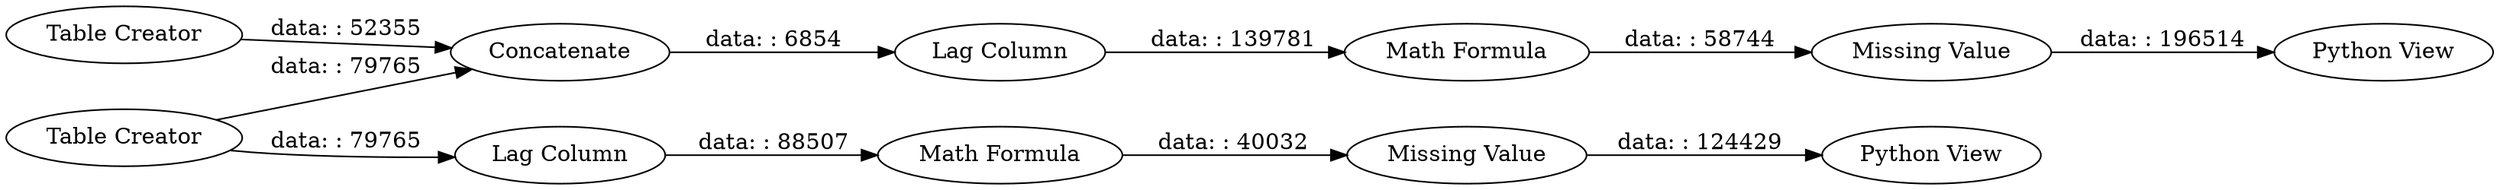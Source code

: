 digraph {
	"-7945734595368402767_24" [label=Concatenate]
	"-7945734595368402767_16" [label="Table Creator"]
	"-7945734595368402767_23" [label="Python View"]
	"5214340907031863447_18" [label="Math Formula"]
	"-7945734595368402767_15" [label="Table Creator"]
	"5214340907031863447_19" [label="Lag Column"]
	"-7945734595368402767_20" [label="Python View"]
	"5214340907031863447_21" [label="Missing Value"]
	"-7068288813195444842_19" [label="Lag Column"]
	"-7068288813195444842_21" [label="Missing Value"]
	"-7068288813195444842_18" [label="Math Formula"]
	"-7068288813195444842_19" -> "-7068288813195444842_18" [label="data: : 139781"]
	"-7945734595368402767_15" -> "5214340907031863447_19" [label="data: : 79765"]
	"5214340907031863447_19" -> "5214340907031863447_18" [label="data: : 88507"]
	"5214340907031863447_18" -> "5214340907031863447_21" [label="data: : 40032"]
	"-7945734595368402767_16" -> "-7945734595368402767_24" [label="data: : 52355"]
	"-7945734595368402767_15" -> "-7945734595368402767_24" [label="data: : 79765"]
	"-7068288813195444842_21" -> "-7945734595368402767_23" [label="data: : 196514"]
	"-7068288813195444842_18" -> "-7068288813195444842_21" [label="data: : 58744"]
	"-7945734595368402767_24" -> "-7068288813195444842_19" [label="data: : 6854"]
	"5214340907031863447_21" -> "-7945734595368402767_20" [label="data: : 124429"]
	rankdir=LR
}
